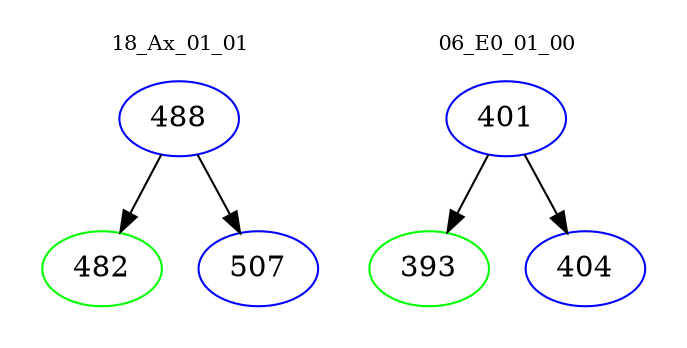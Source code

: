 digraph{
subgraph cluster_0 {
color = white
label = "18_Ax_01_01";
fontsize=10;
T0_488 [label="488", color="blue"]
T0_488 -> T0_482 [color="black"]
T0_482 [label="482", color="green"]
T0_488 -> T0_507 [color="black"]
T0_507 [label="507", color="blue"]
}
subgraph cluster_1 {
color = white
label = "06_E0_01_00";
fontsize=10;
T1_401 [label="401", color="blue"]
T1_401 -> T1_393 [color="black"]
T1_393 [label="393", color="green"]
T1_401 -> T1_404 [color="black"]
T1_404 [label="404", color="blue"]
}
}

